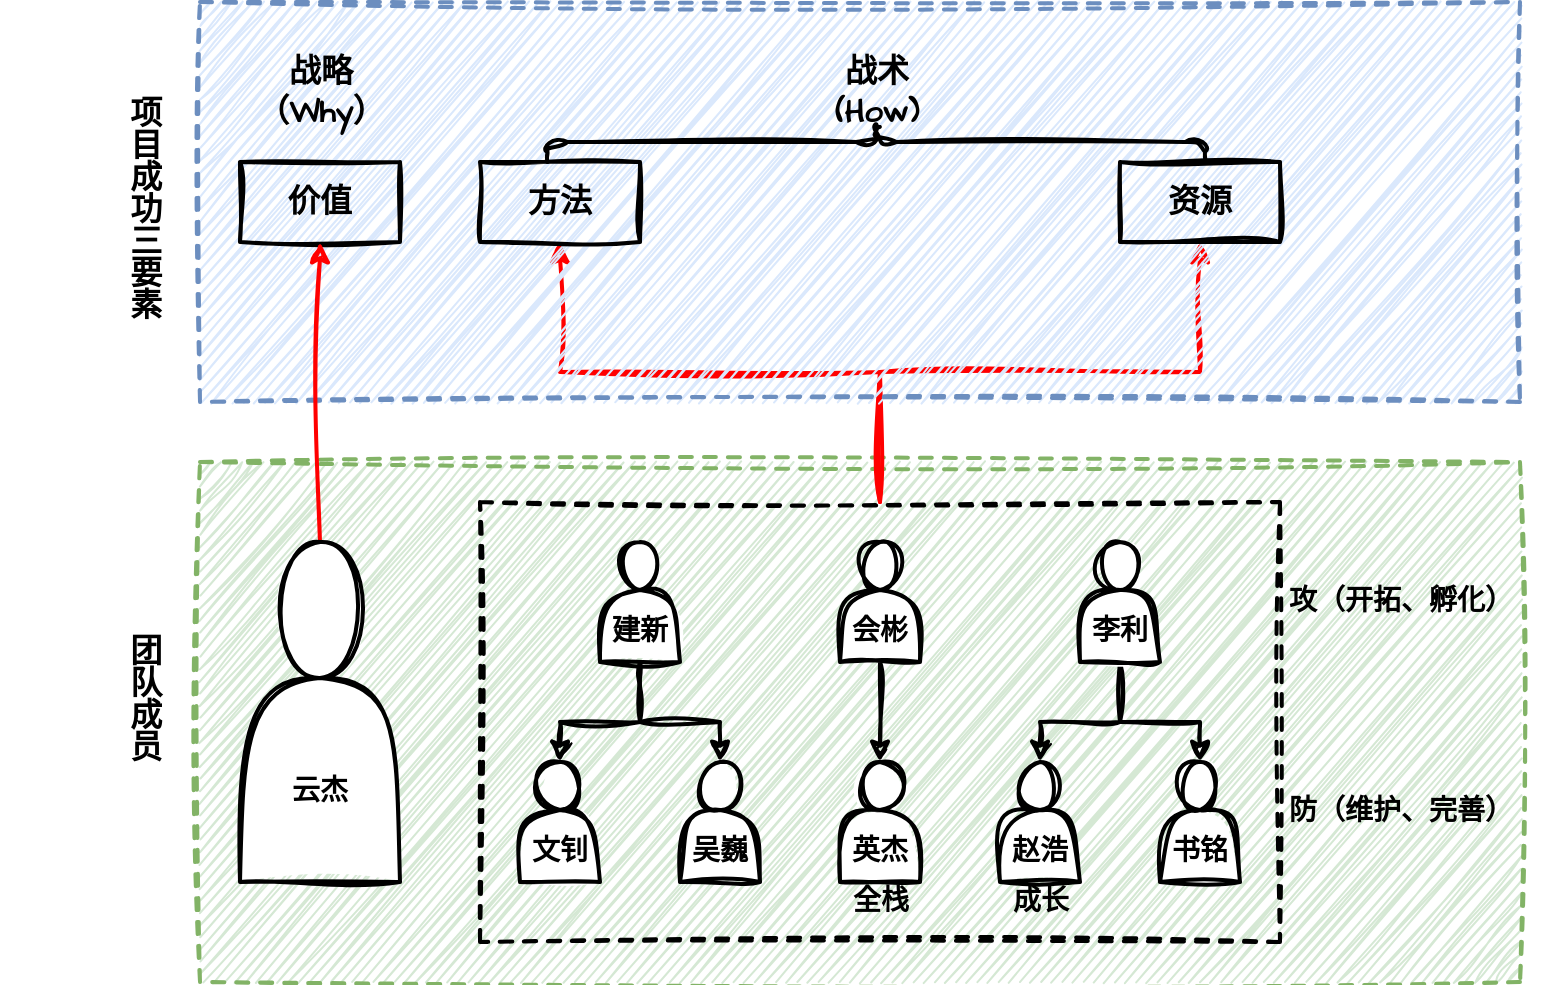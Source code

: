 <mxfile version="26.0.16">
  <diagram name="第 1 页" id="M9J6lt4R4nmGB0rUq02U">
    <mxGraphModel dx="2074" dy="1121" grid="1" gridSize="10" guides="1" tooltips="1" connect="1" arrows="1" fold="1" page="1" pageScale="1" pageWidth="827" pageHeight="1169" math="0" shadow="0">
      <root>
        <mxCell id="0" />
        <mxCell id="1" parent="0" />
        <mxCell id="r2kpWZ2bmqGQy7hEbJZy-56" value="" style="rounded=0;whiteSpace=wrap;html=1;sketch=1;hachureGap=4;jiggle=2;curveFitting=1;fontFamily=Architects Daughter;fontSource=https%3A%2F%2Ffonts.googleapis.com%2Fcss%3Ffamily%3DArchitects%2BDaughter;fillColor=#d5e8d4;dashed=1;strokeWidth=2;strokeColor=#82b366;" vertex="1" parent="1">
          <mxGeometry x="460" y="350" width="660" height="260" as="geometry" />
        </mxCell>
        <mxCell id="r2kpWZ2bmqGQy7hEbJZy-60" style="edgeStyle=orthogonalEdgeStyle;rounded=0;sketch=1;hachureGap=4;jiggle=2;curveFitting=1;orthogonalLoop=1;jettySize=auto;html=1;exitX=0.5;exitY=0;exitDx=0;exitDy=0;entryX=0.5;entryY=1;entryDx=0;entryDy=0;fontFamily=Architects Daughter;fontSource=https%3A%2F%2Ffonts.googleapis.com%2Fcss%3Ffamily%3DArchitects%2BDaughter;strokeWidth=2;strokeColor=#FF0000;" edge="1" parent="1" source="r2kpWZ2bmqGQy7hEbJZy-50" target="r2kpWZ2bmqGQy7hEbJZy-2">
          <mxGeometry relative="1" as="geometry" />
        </mxCell>
        <mxCell id="r2kpWZ2bmqGQy7hEbJZy-61" style="edgeStyle=orthogonalEdgeStyle;rounded=0;sketch=1;hachureGap=4;jiggle=2;curveFitting=1;orthogonalLoop=1;jettySize=auto;html=1;exitX=0.5;exitY=0;exitDx=0;exitDy=0;entryX=0.5;entryY=1;entryDx=0;entryDy=0;fontFamily=Architects Daughter;fontSource=https%3A%2F%2Ffonts.googleapis.com%2Fcss%3Ffamily%3DArchitects%2BDaughter;strokeWidth=2;strokeColor=#FF0000;" edge="1" parent="1" source="r2kpWZ2bmqGQy7hEbJZy-50" target="r2kpWZ2bmqGQy7hEbJZy-3">
          <mxGeometry relative="1" as="geometry" />
        </mxCell>
        <mxCell id="r2kpWZ2bmqGQy7hEbJZy-50" value="" style="rounded=0;whiteSpace=wrap;html=1;sketch=1;hachureGap=4;jiggle=2;curveFitting=1;fontFamily=Architects Daughter;fontSource=https%3A%2F%2Ffonts.googleapis.com%2Fcss%3Ffamily%3DArchitects%2BDaughter;fillColor=none;dashed=1;strokeWidth=2;" vertex="1" parent="1">
          <mxGeometry x="600" y="370" width="400" height="220" as="geometry" />
        </mxCell>
        <mxCell id="r2kpWZ2bmqGQy7hEbJZy-4" value="" style="rounded=0;whiteSpace=wrap;html=1;sketch=1;hachureGap=4;jiggle=2;curveFitting=1;fontFamily=Architects Daughter;fontSource=https%3A%2F%2Ffonts.googleapis.com%2Fcss%3Ffamily%3DArchitects%2BDaughter;fillColor=#dae8fc;strokeWidth=2;dashed=1;strokeColor=#6c8ebf;" vertex="1" parent="1">
          <mxGeometry x="460" y="120" width="660" height="200" as="geometry" />
        </mxCell>
        <mxCell id="r2kpWZ2bmqGQy7hEbJZy-1" value="&lt;b&gt;&lt;font style=&quot;font-size: 16px;&quot;&gt;价值&lt;/font&gt;&lt;/b&gt;" style="rounded=0;whiteSpace=wrap;html=1;sketch=1;hachureGap=4;jiggle=2;curveFitting=1;fontFamily=Architects Daughter;fontSource=https%3A%2F%2Ffonts.googleapis.com%2Fcss%3Ffamily%3DArchitects%2BDaughter;fillColor=none;strokeWidth=2;" vertex="1" parent="1">
          <mxGeometry x="480" y="200" width="80" height="40" as="geometry" />
        </mxCell>
        <mxCell id="r2kpWZ2bmqGQy7hEbJZy-2" value="&lt;span style=&quot;font-size: 16px;&quot;&gt;&lt;b&gt;方法&lt;/b&gt;&lt;/span&gt;" style="rounded=0;whiteSpace=wrap;html=1;sketch=1;hachureGap=4;jiggle=2;curveFitting=1;fontFamily=Architects Daughter;fontSource=https%3A%2F%2Ffonts.googleapis.com%2Fcss%3Ffamily%3DArchitects%2BDaughter;fillColor=none;strokeWidth=2;" vertex="1" parent="1">
          <mxGeometry x="600" y="200" width="80" height="40" as="geometry" />
        </mxCell>
        <mxCell id="r2kpWZ2bmqGQy7hEbJZy-3" value="&lt;span style=&quot;font-size: 16px;&quot;&gt;&lt;b&gt;资源&lt;/b&gt;&lt;/span&gt;" style="rounded=0;whiteSpace=wrap;html=1;sketch=1;hachureGap=4;jiggle=2;curveFitting=1;fontFamily=Architects Daughter;fontSource=https%3A%2F%2Ffonts.googleapis.com%2Fcss%3Ffamily%3DArchitects%2BDaughter;fillColor=none;strokeWidth=2;" vertex="1" parent="1">
          <mxGeometry x="920" y="200" width="80" height="40" as="geometry" />
        </mxCell>
        <mxCell id="r2kpWZ2bmqGQy7hEbJZy-5" value="" style="shape=curlyBracket;whiteSpace=wrap;html=1;rounded=1;labelPosition=left;verticalLabelPosition=middle;align=right;verticalAlign=middle;sketch=1;hachureGap=4;jiggle=2;curveFitting=1;fontFamily=Architects Daughter;fontSource=https%3A%2F%2Ffonts.googleapis.com%2Fcss%3Ffamily%3DArchitects%2BDaughter;strokeWidth=2;rotation=90;" vertex="1" parent="1">
          <mxGeometry x="788.13" y="25.63" width="20" height="328.75" as="geometry" />
        </mxCell>
        <mxCell id="r2kpWZ2bmqGQy7hEbJZy-6" value="&lt;b&gt;&lt;font style=&quot;font-size: 16px;&quot;&gt;战术&lt;/font&gt;&lt;/b&gt;&lt;div&gt;&lt;b&gt;&lt;font style=&quot;font-size: 16px;&quot;&gt;(How)&lt;/font&gt;&lt;/b&gt;&lt;/div&gt;" style="text;html=1;align=center;verticalAlign=middle;resizable=0;points=[];autosize=1;strokeColor=none;fillColor=none;fontFamily=Architects Daughter;fontSource=https%3A%2F%2Ffonts.googleapis.com%2Fcss%3Ffamily%3DArchitects%2BDaughter;" vertex="1" parent="1">
          <mxGeometry x="763.13" y="140" width="70" height="50" as="geometry" />
        </mxCell>
        <mxCell id="r2kpWZ2bmqGQy7hEbJZy-7" value="&lt;b&gt;&lt;font style=&quot;font-size: 16px;&quot;&gt;战略&lt;/font&gt;&lt;/b&gt;&lt;div&gt;&lt;b&gt;&lt;font style=&quot;font-size: 16px;&quot;&gt;（Why）&lt;/font&gt;&lt;/b&gt;&lt;/div&gt;" style="text;html=1;align=center;verticalAlign=middle;resizable=0;points=[];autosize=1;strokeColor=none;fillColor=none;fontFamily=Architects Daughter;fontSource=https%3A%2F%2Ffonts.googleapis.com%2Fcss%3Ffamily%3DArchitects%2BDaughter;" vertex="1" parent="1">
          <mxGeometry x="475" y="140" width="90" height="50" as="geometry" />
        </mxCell>
        <mxCell id="r2kpWZ2bmqGQy7hEbJZy-8" value="&lt;font style=&quot;font-size: 16px;&quot;&gt;&lt;b&gt;项目成功三要素&lt;/b&gt;&lt;/font&gt;" style="text;html=1;align=center;verticalAlign=middle;resizable=0;points=[];autosize=1;strokeColor=none;fillColor=none;fontFamily=Architects Daughter;fontSource=https%3A%2F%2Ffonts.googleapis.com%2Fcss%3Ffamily%3DArchitects%2BDaughter;textDirection=vertical-lr;" vertex="1" parent="1">
          <mxGeometry x="360" y="220" width="140" height="30" as="geometry" />
        </mxCell>
        <mxCell id="r2kpWZ2bmqGQy7hEbJZy-39" style="edgeStyle=orthogonalEdgeStyle;rounded=0;sketch=1;hachureGap=4;jiggle=2;curveFitting=1;orthogonalLoop=1;jettySize=auto;html=1;exitX=0.5;exitY=1;exitDx=0;exitDy=0;entryX=0.5;entryY=0;entryDx=0;entryDy=0;fontFamily=Architects Daughter;fontSource=https%3A%2F%2Ffonts.googleapis.com%2Fcss%3Ffamily%3DArchitects%2BDaughter;strokeWidth=2;" edge="1" parent="1" source="r2kpWZ2bmqGQy7hEbJZy-36" target="r2kpWZ2bmqGQy7hEbJZy-37">
          <mxGeometry relative="1" as="geometry">
            <Array as="points">
              <mxPoint x="680" y="480" />
              <mxPoint x="640" y="480" />
            </Array>
          </mxGeometry>
        </mxCell>
        <mxCell id="r2kpWZ2bmqGQy7hEbJZy-40" style="edgeStyle=orthogonalEdgeStyle;rounded=0;sketch=1;hachureGap=4;jiggle=2;curveFitting=1;orthogonalLoop=1;jettySize=auto;html=1;exitX=0.5;exitY=1;exitDx=0;exitDy=0;entryX=0.5;entryY=0;entryDx=0;entryDy=0;fontFamily=Architects Daughter;fontSource=https%3A%2F%2Ffonts.googleapis.com%2Fcss%3Ffamily%3DArchitects%2BDaughter;strokeWidth=2;" edge="1" parent="1" source="r2kpWZ2bmqGQy7hEbJZy-36" target="r2kpWZ2bmqGQy7hEbJZy-38">
          <mxGeometry relative="1" as="geometry">
            <Array as="points">
              <mxPoint x="680" y="480" />
              <mxPoint x="720" y="480" />
            </Array>
          </mxGeometry>
        </mxCell>
        <mxCell id="r2kpWZ2bmqGQy7hEbJZy-36" value="&lt;div&gt;&lt;br&gt;&lt;/div&gt;&lt;div&gt;&lt;br&gt;&lt;/div&gt;&lt;b&gt;&lt;font style=&quot;font-size: 14px;&quot;&gt;建新&lt;/font&gt;&lt;/b&gt;" style="shape=actor;whiteSpace=wrap;html=1;sketch=1;hachureGap=4;jiggle=2;curveFitting=1;fontFamily=Architects Daughter;fontSource=https%3A%2F%2Ffonts.googleapis.com%2Fcss%3Ffamily%3DArchitects%2BDaughter;strokeWidth=2;" vertex="1" parent="1">
          <mxGeometry x="660" y="390" width="40" height="60" as="geometry" />
        </mxCell>
        <mxCell id="r2kpWZ2bmqGQy7hEbJZy-37" value="&lt;div&gt;&lt;br&gt;&lt;/div&gt;&lt;div&gt;&lt;br&gt;&lt;/div&gt;&lt;b&gt;&lt;font style=&quot;font-size: 14px;&quot;&gt;文钊&lt;/font&gt;&lt;/b&gt;" style="shape=actor;whiteSpace=wrap;html=1;sketch=1;hachureGap=4;jiggle=2;curveFitting=1;fontFamily=Architects Daughter;fontSource=https%3A%2F%2Ffonts.googleapis.com%2Fcss%3Ffamily%3DArchitects%2BDaughter;strokeWidth=2;" vertex="1" parent="1">
          <mxGeometry x="620" y="500" width="40" height="60" as="geometry" />
        </mxCell>
        <mxCell id="r2kpWZ2bmqGQy7hEbJZy-38" value="&lt;div&gt;&lt;br&gt;&lt;/div&gt;&lt;div&gt;&lt;br&gt;&lt;/div&gt;&lt;b&gt;&lt;font style=&quot;font-size: 14px;&quot;&gt;吴巍&lt;/font&gt;&lt;/b&gt;" style="shape=actor;whiteSpace=wrap;html=1;sketch=1;hachureGap=4;jiggle=2;curveFitting=1;fontFamily=Architects Daughter;fontSource=https%3A%2F%2Ffonts.googleapis.com%2Fcss%3Ffamily%3DArchitects%2BDaughter;strokeWidth=2;" vertex="1" parent="1">
          <mxGeometry x="700" y="500" width="40" height="60" as="geometry" />
        </mxCell>
        <mxCell id="r2kpWZ2bmqGQy7hEbJZy-43" style="edgeStyle=orthogonalEdgeStyle;rounded=0;sketch=1;hachureGap=4;jiggle=2;curveFitting=1;orthogonalLoop=1;jettySize=auto;html=1;exitX=0.5;exitY=1;exitDx=0;exitDy=0;entryX=0.5;entryY=0;entryDx=0;entryDy=0;fontFamily=Architects Daughter;fontSource=https%3A%2F%2Ffonts.googleapis.com%2Fcss%3Ffamily%3DArchitects%2BDaughter;strokeWidth=2;" edge="1" parent="1" source="r2kpWZ2bmqGQy7hEbJZy-41" target="r2kpWZ2bmqGQy7hEbJZy-42">
          <mxGeometry relative="1" as="geometry" />
        </mxCell>
        <mxCell id="r2kpWZ2bmqGQy7hEbJZy-41" value="&lt;div&gt;&lt;br&gt;&lt;/div&gt;&lt;div&gt;&lt;br&gt;&lt;/div&gt;&lt;b&gt;&lt;font style=&quot;font-size: 14px;&quot;&gt;会彬&lt;/font&gt;&lt;/b&gt;" style="shape=actor;whiteSpace=wrap;html=1;sketch=1;hachureGap=4;jiggle=2;curveFitting=1;fontFamily=Architects Daughter;fontSource=https%3A%2F%2Ffonts.googleapis.com%2Fcss%3Ffamily%3DArchitects%2BDaughter;strokeWidth=2;" vertex="1" parent="1">
          <mxGeometry x="780" y="390" width="40" height="60" as="geometry" />
        </mxCell>
        <mxCell id="r2kpWZ2bmqGQy7hEbJZy-42" value="&lt;div&gt;&lt;br&gt;&lt;/div&gt;&lt;div&gt;&lt;br&gt;&lt;/div&gt;&lt;b&gt;&lt;font style=&quot;font-size: 14px;&quot;&gt;英杰&lt;/font&gt;&lt;/b&gt;" style="shape=actor;whiteSpace=wrap;html=1;sketch=1;hachureGap=4;jiggle=2;curveFitting=1;fontFamily=Architects Daughter;fontSource=https%3A%2F%2Ffonts.googleapis.com%2Fcss%3Ffamily%3DArchitects%2BDaughter;strokeWidth=2;" vertex="1" parent="1">
          <mxGeometry x="780" y="500" width="40" height="60" as="geometry" />
        </mxCell>
        <mxCell id="r2kpWZ2bmqGQy7hEbJZy-44" style="edgeStyle=orthogonalEdgeStyle;rounded=0;sketch=1;hachureGap=4;jiggle=2;curveFitting=1;orthogonalLoop=1;jettySize=auto;html=1;exitX=0.5;exitY=1;exitDx=0;exitDy=0;entryX=0.5;entryY=0;entryDx=0;entryDy=0;fontFamily=Architects Daughter;fontSource=https%3A%2F%2Ffonts.googleapis.com%2Fcss%3Ffamily%3DArchitects%2BDaughter;strokeWidth=2;" edge="1" parent="1" source="r2kpWZ2bmqGQy7hEbJZy-46" target="r2kpWZ2bmqGQy7hEbJZy-47">
          <mxGeometry relative="1" as="geometry">
            <Array as="points">
              <mxPoint x="920" y="480" />
              <mxPoint x="880" y="480" />
            </Array>
          </mxGeometry>
        </mxCell>
        <mxCell id="r2kpWZ2bmqGQy7hEbJZy-45" style="edgeStyle=orthogonalEdgeStyle;rounded=0;sketch=1;hachureGap=4;jiggle=2;curveFitting=1;orthogonalLoop=1;jettySize=auto;html=1;exitX=0.5;exitY=1;exitDx=0;exitDy=0;entryX=0.5;entryY=0;entryDx=0;entryDy=0;fontFamily=Architects Daughter;fontSource=https%3A%2F%2Ffonts.googleapis.com%2Fcss%3Ffamily%3DArchitects%2BDaughter;strokeWidth=2;" edge="1" parent="1" source="r2kpWZ2bmqGQy7hEbJZy-46" target="r2kpWZ2bmqGQy7hEbJZy-48">
          <mxGeometry relative="1" as="geometry">
            <Array as="points">
              <mxPoint x="920" y="480" />
              <mxPoint x="960" y="480" />
            </Array>
          </mxGeometry>
        </mxCell>
        <mxCell id="r2kpWZ2bmqGQy7hEbJZy-46" value="&lt;div&gt;&lt;br&gt;&lt;/div&gt;&lt;div&gt;&lt;br&gt;&lt;/div&gt;&lt;span style=&quot;font-size: 14px;&quot;&gt;&lt;b&gt;李利&lt;/b&gt;&lt;/span&gt;" style="shape=actor;whiteSpace=wrap;html=1;sketch=1;hachureGap=4;jiggle=2;curveFitting=1;fontFamily=Architects Daughter;fontSource=https%3A%2F%2Ffonts.googleapis.com%2Fcss%3Ffamily%3DArchitects%2BDaughter;strokeWidth=2;" vertex="1" parent="1">
          <mxGeometry x="900" y="390" width="40" height="60" as="geometry" />
        </mxCell>
        <mxCell id="r2kpWZ2bmqGQy7hEbJZy-47" value="&lt;div&gt;&lt;br&gt;&lt;/div&gt;&lt;div&gt;&lt;br&gt;&lt;/div&gt;&lt;b&gt;&lt;font style=&quot;font-size: 14px;&quot;&gt;赵浩&lt;/font&gt;&lt;/b&gt;" style="shape=actor;whiteSpace=wrap;html=1;sketch=1;hachureGap=4;jiggle=2;curveFitting=1;fontFamily=Architects Daughter;fontSource=https%3A%2F%2Ffonts.googleapis.com%2Fcss%3Ffamily%3DArchitects%2BDaughter;strokeWidth=2;" vertex="1" parent="1">
          <mxGeometry x="860" y="500" width="40" height="60" as="geometry" />
        </mxCell>
        <mxCell id="r2kpWZ2bmqGQy7hEbJZy-48" value="&lt;div&gt;&lt;br&gt;&lt;/div&gt;&lt;div&gt;&lt;br&gt;&lt;/div&gt;&lt;span style=&quot;font-size: 14px;&quot;&gt;&lt;b&gt;书铭&lt;/b&gt;&lt;/span&gt;" style="shape=actor;whiteSpace=wrap;html=1;sketch=1;hachureGap=4;jiggle=2;curveFitting=1;fontFamily=Architects Daughter;fontSource=https%3A%2F%2Ffonts.googleapis.com%2Fcss%3Ffamily%3DArchitects%2BDaughter;strokeWidth=2;" vertex="1" parent="1">
          <mxGeometry x="940" y="500" width="40" height="60" as="geometry" />
        </mxCell>
        <mxCell id="r2kpWZ2bmqGQy7hEbJZy-62" style="edgeStyle=orthogonalEdgeStyle;rounded=0;sketch=1;hachureGap=4;jiggle=2;curveFitting=1;orthogonalLoop=1;jettySize=auto;html=1;exitX=0.5;exitY=0;exitDx=0;exitDy=0;entryX=0.5;entryY=1;entryDx=0;entryDy=0;fontFamily=Architects Daughter;fontSource=https%3A%2F%2Ffonts.googleapis.com%2Fcss%3Ffamily%3DArchitects%2BDaughter;strokeWidth=2;strokeColor=#FF0000;" edge="1" parent="1" source="r2kpWZ2bmqGQy7hEbJZy-49" target="r2kpWZ2bmqGQy7hEbJZy-1">
          <mxGeometry relative="1" as="geometry" />
        </mxCell>
        <mxCell id="r2kpWZ2bmqGQy7hEbJZy-49" value="&lt;div&gt;&lt;br&gt;&lt;/div&gt;&lt;div&gt;&lt;br&gt;&lt;/div&gt;&lt;b&gt;&lt;font style=&quot;font-size: 14px;&quot;&gt;&lt;div&gt;&lt;b&gt;&lt;font style=&quot;font-size: 14px;&quot;&gt;&lt;br&gt;&lt;/font&gt;&lt;/b&gt;&lt;/div&gt;&lt;div&gt;&lt;b&gt;&lt;font style=&quot;font-size: 14px;&quot;&gt;&lt;br&gt;&lt;/font&gt;&lt;/b&gt;&lt;/div&gt;&lt;div&gt;&lt;b&gt;&lt;font style=&quot;font-size: 14px;&quot;&gt;&lt;br&gt;&lt;/font&gt;&lt;/b&gt;&lt;/div&gt;云杰&lt;/font&gt;&lt;/b&gt;" style="shape=actor;whiteSpace=wrap;html=1;sketch=1;hachureGap=4;jiggle=2;curveFitting=1;fontFamily=Architects Daughter;fontSource=https%3A%2F%2Ffonts.googleapis.com%2Fcss%3Ffamily%3DArchitects%2BDaughter;strokeWidth=2;" vertex="1" parent="1">
          <mxGeometry x="480" y="390" width="80" height="170" as="geometry" />
        </mxCell>
        <mxCell id="r2kpWZ2bmqGQy7hEbJZy-51" value="&lt;b&gt;&lt;font style=&quot;font-size: 14px;&quot;&gt;全栈&lt;/font&gt;&lt;/b&gt;" style="text;html=1;align=center;verticalAlign=middle;resizable=0;points=[];autosize=1;strokeColor=none;fillColor=none;fontFamily=Architects Daughter;fontSource=https%3A%2F%2Ffonts.googleapis.com%2Fcss%3Ffamily%3DArchitects%2BDaughter;" vertex="1" parent="1">
          <mxGeometry x="775" y="555" width="50" height="30" as="geometry" />
        </mxCell>
        <mxCell id="r2kpWZ2bmqGQy7hEbJZy-52" value="&lt;b&gt;&lt;font style=&quot;font-size: 14px;&quot;&gt;成长&lt;/font&gt;&lt;/b&gt;" style="text;html=1;align=center;verticalAlign=middle;resizable=0;points=[];autosize=1;strokeColor=none;fillColor=none;fontFamily=Architects Daughter;fontSource=https%3A%2F%2Ffonts.googleapis.com%2Fcss%3Ffamily%3DArchitects%2BDaughter;" vertex="1" parent="1">
          <mxGeometry x="855" y="555" width="50" height="30" as="geometry" />
        </mxCell>
        <mxCell id="r2kpWZ2bmqGQy7hEbJZy-54" value="&lt;b&gt;&lt;font style=&quot;font-size: 14px;&quot;&gt;攻（开拓、孵化）&lt;/font&gt;&lt;/b&gt;" style="text;html=1;align=center;verticalAlign=middle;resizable=0;points=[];autosize=1;strokeColor=none;fillColor=none;fontFamily=Architects Daughter;fontSource=https%3A%2F%2Ffonts.googleapis.com%2Fcss%3Ffamily%3DArchitects%2BDaughter;" vertex="1" parent="1">
          <mxGeometry x="990" y="405" width="140" height="30" as="geometry" />
        </mxCell>
        <mxCell id="r2kpWZ2bmqGQy7hEbJZy-55" value="&lt;b&gt;&lt;font style=&quot;font-size: 14px;&quot;&gt;防（维护、完善）&lt;/font&gt;&lt;/b&gt;" style="text;html=1;align=center;verticalAlign=middle;resizable=0;points=[];autosize=1;strokeColor=none;fillColor=none;fontFamily=Architects Daughter;fontSource=https%3A%2F%2Ffonts.googleapis.com%2Fcss%3Ffamily%3DArchitects%2BDaughter;" vertex="1" parent="1">
          <mxGeometry x="990" y="510" width="140" height="30" as="geometry" />
        </mxCell>
        <mxCell id="r2kpWZ2bmqGQy7hEbJZy-57" value="&lt;font style=&quot;font-size: 16px;&quot;&gt;&lt;b&gt;团队成员&lt;/b&gt;&lt;/font&gt;" style="text;html=1;align=center;verticalAlign=middle;resizable=0;points=[];autosize=1;strokeColor=none;fillColor=none;fontFamily=Architects Daughter;fontSource=https%3A%2F%2Ffonts.googleapis.com%2Fcss%3Ffamily%3DArchitects%2BDaughter;textDirection=vertical-lr;" vertex="1" parent="1">
          <mxGeometry x="385" y="465" width="90" height="30" as="geometry" />
        </mxCell>
      </root>
    </mxGraphModel>
  </diagram>
</mxfile>
